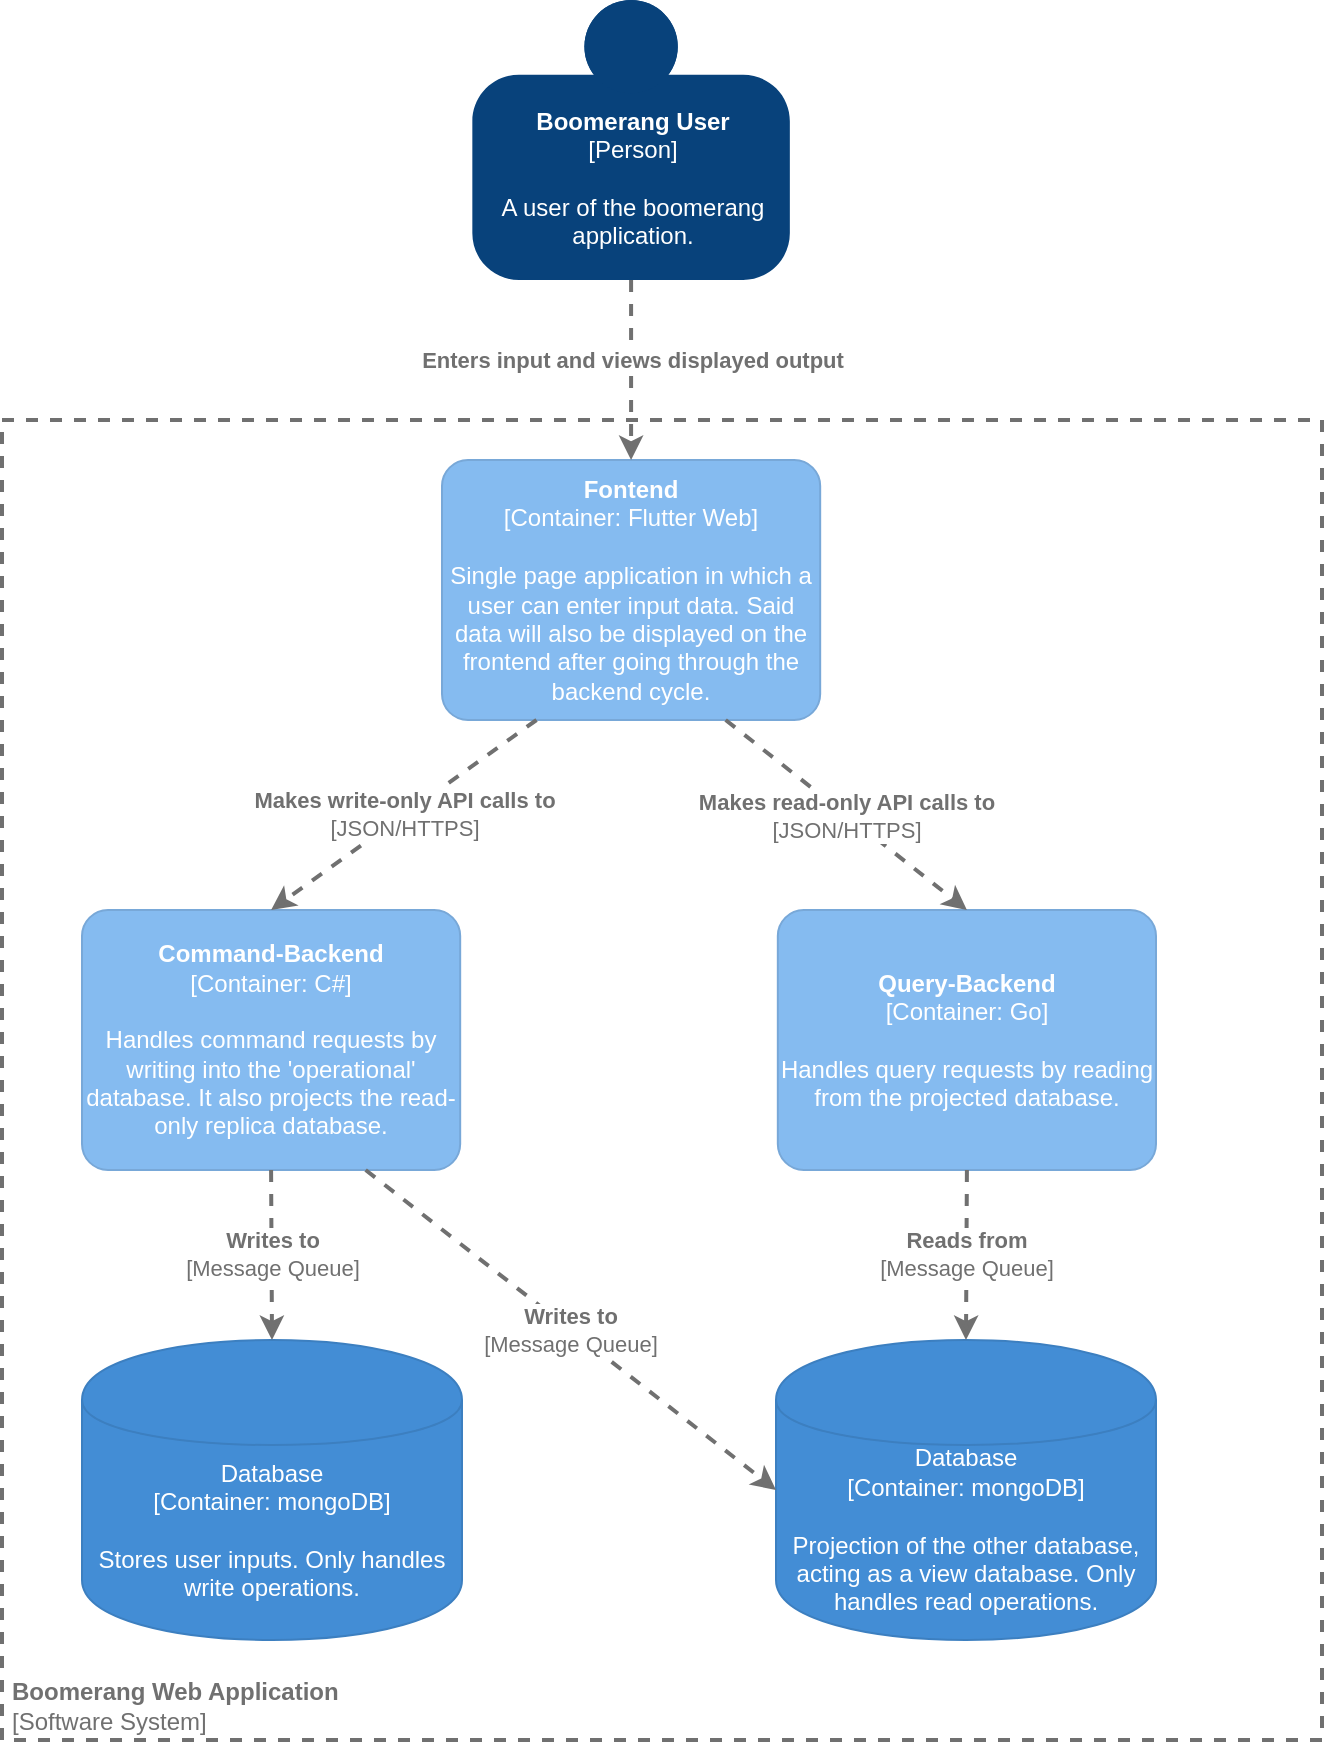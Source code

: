 <mxfile version="13.9.9" type="device"><diagram id="TloN96K45bwyx97phOQh" name="Container View"><mxGraphModel dx="1422" dy="815" grid="1" gridSize="10" guides="1" tooltips="1" connect="1" arrows="1" fold="1" page="1" pageScale="1" pageWidth="827" pageHeight="1169" math="0" shadow="0"><root><mxCell id="0"/><mxCell id="1" parent="0"/><mxCell id="3BAX9v39LQlqUV9_F_m3-16" value="" style="whiteSpace=wrap;html=1;aspect=fixed;fillColor=none;dashed=1;strokeWidth=2;strokeColor=#707070;" vertex="1" parent="1"><mxGeometry x="60" y="300" width="660" height="660" as="geometry"/></mxCell><object placeholders="1" c4Type="Database" c4Technology="mongoDB" c4Description="Projection of the other database, acting as a view database. Only handles read operations." label="%c4Type%&lt;div&gt;[Container:&amp;nbsp;%c4Technology%]&lt;/div&gt;&lt;br&gt;&lt;div&gt;%c4Description%&lt;/div&gt;" id="3BAX9v39LQlqUV9_F_m3-2"><mxCell style="shape=cylinder;whiteSpace=wrap;html=1;boundedLbl=1;rounded=0;labelBackgroundColor=none;fillColor=#438DD5;fontSize=12;fontColor=#ffffff;align=center;strokeColor=#3C7FC0;metaEdit=1;points=[[0.5,0,0],[1,0.25,0],[1,0.5,0],[1,0.75,0],[0.5,1,0],[0,0.75,0],[0,0.5,0],[0,0.25,0]];metaData={&quot;c4Type&quot;:{&quot;editable&quot;:false}};" vertex="1" parent="1"><mxGeometry x="447" y="760" width="190" height="150" as="geometry"/></mxCell></object><object placeholders="1" c4Type="Database" c4Technology="mongoDB" c4Description="Stores user inputs. Only handles write operations." label="%c4Type%&lt;div&gt;[Container:&amp;nbsp;%c4Technology%]&lt;/div&gt;&lt;br&gt;&lt;div&gt;%c4Description%&lt;/div&gt;" id="3BAX9v39LQlqUV9_F_m3-3"><mxCell style="shape=cylinder;whiteSpace=wrap;html=1;boundedLbl=1;rounded=0;labelBackgroundColor=none;fillColor=#438DD5;fontSize=12;fontColor=#ffffff;align=center;strokeColor=#3C7FC0;metaEdit=1;points=[[0.5,0,0],[1,0.25,0],[1,0.5,0],[1,0.75,0],[0.5,1,0],[0,0.75,0],[0,0.5,0],[0,0.25,0]];metaData={&quot;c4Type&quot;:{&quot;editable&quot;:false}};" vertex="1" parent="1"><mxGeometry x="100" y="760" width="190" height="150" as="geometry"/></mxCell></object><object placeholders="1" c4Name="Query-Backend" c4Type="Container" c4Technology="Go" c4Description="Handles query requests by reading from the projected database." label="&lt;b&gt;%c4Name%&lt;/b&gt;&lt;div&gt;[%c4Type%: %c4Technology%]&lt;/div&gt;&lt;br&gt;&lt;div&gt;%c4Description%&lt;/div&gt;" id="3BAX9v39LQlqUV9_F_m3-5"><mxCell style="rounded=1;whiteSpace=wrap;html=1;labelBackgroundColor=none;fillColor=#85BBF0;fontColor=#ffffff;align=center;arcSize=10;strokeColor=#78A8D8;metaEdit=1;metaData={&quot;c4Type&quot;:{&quot;editable&quot;:false}};points=[[0.25,0,0],[0.5,0,0],[0.75,0,0],[1,0.25,0],[1,0.5,0],[1,0.75,0],[0.75,1,0],[0.5,1,0],[0.25,1,0],[0,0.75,0],[0,0.5,0],[0,0.25,0]];" vertex="1" parent="1"><mxGeometry x="447.91" y="545" width="189.09" height="130" as="geometry"/></mxCell></object><object placeholders="1" c4Name="Command-Backend" c4Type="Container" c4Technology="C#" c4Description="Handles command requests by writing into the 'operational' database. It also projects the read-only replica database." label="&lt;b&gt;%c4Name%&lt;/b&gt;&lt;div&gt;[%c4Type%: %c4Technology%]&lt;/div&gt;&lt;br&gt;&lt;div&gt;%c4Description%&lt;/div&gt;" id="3BAX9v39LQlqUV9_F_m3-6"><mxCell style="rounded=1;whiteSpace=wrap;html=1;labelBackgroundColor=none;fillColor=#85BBF0;fontColor=#ffffff;align=center;arcSize=10;strokeColor=#78A8D8;metaEdit=1;metaData={&quot;c4Type&quot;:{&quot;editable&quot;:false}};points=[[0.25,0,0],[0.5,0,0],[0.75,0,0],[1,0.25,0],[1,0.5,0],[1,0.75,0],[0.75,1,0],[0.5,1,0],[0.25,1,0],[0,0.75,0],[0,0.5,0],[0,0.25,0]];" vertex="1" parent="1"><mxGeometry x="100.0" y="545" width="189.09" height="130" as="geometry"/></mxCell></object><object placeholders="1" c4Name="Fontend" c4Type="Container" c4Technology="Flutter Web" c4Description="Single page application in which a user can enter input data. Said data will also be displayed on the frontend after going through the backend cycle." label="&lt;b&gt;%c4Name%&lt;/b&gt;&lt;div&gt;[%c4Type%: %c4Technology%]&lt;/div&gt;&lt;br&gt;&lt;div&gt;%c4Description%&lt;/div&gt;" id="3BAX9v39LQlqUV9_F_m3-8"><mxCell style="rounded=1;whiteSpace=wrap;html=1;labelBackgroundColor=none;fillColor=#85BBF0;fontColor=#ffffff;align=center;arcSize=10;strokeColor=#78A8D8;metaEdit=1;metaData={&quot;c4Type&quot;:{&quot;editable&quot;:false}};points=[[0.25,0,0],[0.5,0,0],[0.75,0,0],[1,0.25,0],[1,0.5,0],[1,0.75,0],[0.75,1,0],[0.5,1,0],[0.25,1,0],[0,0.75,0],[0,0.5,0],[0,0.25,0]];" vertex="1" parent="1"><mxGeometry x="280" y="320" width="189.09" height="130" as="geometry"/></mxCell></object><object placeholders="1" c4Type="Relationship" c4Technology="JSON/HTTPS" c4Description="Makes read-only API calls to" label="&lt;div style=&quot;text-align: left&quot;&gt;&lt;div style=&quot;text-align: center&quot;&gt;&lt;b&gt;%c4Description%&lt;/b&gt;&lt;/div&gt;&lt;div style=&quot;text-align: center&quot;&gt;[%c4Technology%]&lt;/div&gt;&lt;/div&gt;" id="3BAX9v39LQlqUV9_F_m3-9"><mxCell style="edgeStyle=none;rounded=0;html=1;entryX=0.5;entryY=0;jettySize=auto;orthogonalLoop=1;strokeColor=#707070;strokeWidth=2;fontColor=#707070;jumpStyle=none;dashed=1;metaEdit=1;metaData={&quot;c4Type&quot;:{&quot;editable&quot;:false}};exitX=0.75;exitY=1;exitDx=0;exitDy=0;exitPerimeter=0;entryDx=0;entryDy=0;entryPerimeter=0;" edge="1" parent="1" source="3BAX9v39LQlqUV9_F_m3-8" target="3BAX9v39LQlqUV9_F_m3-5"><mxGeometry width="160" relative="1" as="geometry"><mxPoint x="320" y="520" as="sourcePoint"/><mxPoint x="480" y="520" as="targetPoint"/></mxGeometry></mxCell></object><object placeholders="1" c4Type="Relationship" c4Technology="JSON/HTTPS" c4Description="Makes write-only API calls to" label="&lt;div style=&quot;text-align: left&quot;&gt;&lt;div style=&quot;text-align: center&quot;&gt;&lt;b&gt;%c4Description%&lt;/b&gt;&lt;/div&gt;&lt;div style=&quot;text-align: center&quot;&gt;[%c4Technology%]&lt;/div&gt;&lt;/div&gt;" id="3BAX9v39LQlqUV9_F_m3-10"><mxCell style="edgeStyle=none;rounded=0;html=1;entryX=0.5;entryY=0;jettySize=auto;orthogonalLoop=1;strokeColor=#707070;strokeWidth=2;fontColor=#707070;jumpStyle=none;dashed=1;metaEdit=1;metaData={&quot;c4Type&quot;:{&quot;editable&quot;:false}};exitX=0.25;exitY=1;exitDx=0;exitDy=0;exitPerimeter=0;entryDx=0;entryDy=0;entryPerimeter=0;" edge="1" parent="1" source="3BAX9v39LQlqUV9_F_m3-8" target="3BAX9v39LQlqUV9_F_m3-6"><mxGeometry width="160" relative="1" as="geometry"><mxPoint x="260" y="480" as="sourcePoint"/><mxPoint x="420" y="480" as="targetPoint"/></mxGeometry></mxCell></object><object placeholders="1" c4Type="Relationship" c4Technology="Message Queue" c4Description="Reads from" label="&lt;div style=&quot;text-align: left&quot;&gt;&lt;div style=&quot;text-align: center&quot;&gt;&lt;b&gt;%c4Description%&lt;/b&gt;&lt;/div&gt;&lt;div style=&quot;text-align: center&quot;&gt;[%c4Technology%]&lt;/div&gt;&lt;/div&gt;" id="3BAX9v39LQlqUV9_F_m3-11"><mxCell style="edgeStyle=none;rounded=0;html=1;entryX=0.5;entryY=0;jettySize=auto;orthogonalLoop=1;strokeColor=#707070;strokeWidth=2;fontColor=#707070;jumpStyle=none;dashed=1;metaEdit=1;metaData={&quot;c4Type&quot;:{&quot;editable&quot;:false}};exitX=0.5;exitY=1;exitDx=0;exitDy=0;exitPerimeter=0;entryDx=0;entryDy=0;entryPerimeter=0;" edge="1" parent="1" source="3BAX9v39LQlqUV9_F_m3-5" target="3BAX9v39LQlqUV9_F_m3-2"><mxGeometry width="160" relative="1" as="geometry"><mxPoint x="637" y="740" as="sourcePoint"/><mxPoint x="797" y="740" as="targetPoint"/></mxGeometry></mxCell></object><object placeholders="1" c4Type="Relationship" c4Technology="Message Queue" c4Description="Writes to" label="&lt;div style=&quot;text-align: left&quot;&gt;&lt;div style=&quot;text-align: center&quot;&gt;&lt;b&gt;%c4Description%&lt;/b&gt;&lt;/div&gt;&lt;div style=&quot;text-align: center&quot;&gt;[%c4Technology%]&lt;/div&gt;&lt;/div&gt;" id="3BAX9v39LQlqUV9_F_m3-12"><mxCell style="edgeStyle=none;rounded=0;html=1;entryX=0.5;entryY=0;jettySize=auto;orthogonalLoop=1;strokeColor=#707070;strokeWidth=2;fontColor=#707070;jumpStyle=none;dashed=1;metaEdit=1;metaData={&quot;c4Type&quot;:{&quot;editable&quot;:false}};exitX=0.5;exitY=1;exitDx=0;exitDy=0;exitPerimeter=0;entryDx=0;entryDy=0;entryPerimeter=0;" edge="1" parent="1" source="3BAX9v39LQlqUV9_F_m3-6" target="3BAX9v39LQlqUV9_F_m3-3"><mxGeometry width="160" relative="1" as="geometry"><mxPoint x="200" y="700" as="sourcePoint"/><mxPoint x="360" y="700" as="targetPoint"/></mxGeometry></mxCell></object><object placeholders="1" c4Type="Relationship" c4Technology="Message Queue" c4Description="Writes to" label="&lt;div style=&quot;text-align: left&quot;&gt;&lt;div style=&quot;text-align: center&quot;&gt;&lt;b&gt;%c4Description%&lt;/b&gt;&lt;/div&gt;&lt;div style=&quot;text-align: center&quot;&gt;[%c4Technology%]&lt;/div&gt;&lt;/div&gt;" id="3BAX9v39LQlqUV9_F_m3-15"><mxCell style="edgeStyle=none;rounded=0;html=1;entryX=0;entryY=0.5;jettySize=auto;orthogonalLoop=1;strokeColor=#707070;strokeWidth=2;fontColor=#707070;jumpStyle=none;dashed=1;metaEdit=1;metaData={&quot;c4Type&quot;:{&quot;editable&quot;:false}};exitX=0.75;exitY=1;exitDx=0;exitDy=0;exitPerimeter=0;entryDx=0;entryDy=0;entryPerimeter=0;" edge="1" parent="1" source="3BAX9v39LQlqUV9_F_m3-6" target="3BAX9v39LQlqUV9_F_m3-2"><mxGeometry width="160" relative="1" as="geometry"><mxPoint x="290" y="730" as="sourcePoint"/><mxPoint x="450" y="730" as="targetPoint"/></mxGeometry></mxCell></object><object placeholders="1" c4Name="Boomerang User" c4Type="Person" c4Description="A user of the boomerang&#10;application." label="&lt;b&gt;%c4Name%&lt;/b&gt;&lt;div&gt;[%c4Type%]&lt;/div&gt;&lt;br&gt;&lt;div&gt;%c4Description%&lt;/div&gt;" id="3BAX9v39LQlqUV9_F_m3-17"><mxCell style="html=1;dashed=0;whitespace=wrap;fillColor=#08427b;strokeColor=none;fontColor=#ffffff;shape=mxgraph.c4.person;align=center;metaEdit=1;points=[[0.5,0,0],[1,0.5,0],[1,0.75,0],[0.75,1,0],[0.5,1,0],[0.25,1,0],[0,0.75,0],[0,0.5,0]];metaData={&quot;c4Type&quot;:{&quot;editable&quot;:false}};" vertex="1" parent="1"><mxGeometry x="295.17" y="90" width="158.75" height="140" as="geometry"/></mxCell></object><mxCell id="3BAX9v39LQlqUV9_F_m3-19" value="&lt;font color=&quot;#707070&quot;&gt;&lt;b&gt;Boomerang Web Application&lt;/b&gt;&lt;br&gt;[Software System]&lt;/font&gt;" style="text;html=1;align=left;verticalAlign=middle;resizable=0;points=[];autosize=1;" vertex="1" parent="1"><mxGeometry x="63" y="928" width="180" height="30" as="geometry"/></mxCell><mxCell id="3BAX9v39LQlqUV9_F_m3-21" value="" style="endArrow=classic;html=1;strokeWidth=2;dashed=1;strokeColor=#707070;exitX=0.5;exitY=1;exitDx=0;exitDy=0;exitPerimeter=0;" edge="1" parent="1" source="3BAX9v39LQlqUV9_F_m3-17" target="3BAX9v39LQlqUV9_F_m3-8"><mxGeometry width="50" height="50" relative="1" as="geometry"><mxPoint x="130" y="250" as="sourcePoint"/><mxPoint x="180" y="200" as="targetPoint"/></mxGeometry></mxCell><mxCell id="3BAX9v39LQlqUV9_F_m3-22" value="&lt;font color=&quot;#707070&quot;&gt;Enters input and views displayed output&lt;/font&gt;" style="edgeLabel;html=1;align=center;verticalAlign=middle;resizable=0;points=[];fontStyle=1" vertex="1" connectable="0" parent="3BAX9v39LQlqUV9_F_m3-21"><mxGeometry x="-0.107" relative="1" as="geometry"><mxPoint as="offset"/></mxGeometry></mxCell></root></mxGraphModel></diagram></mxfile>
